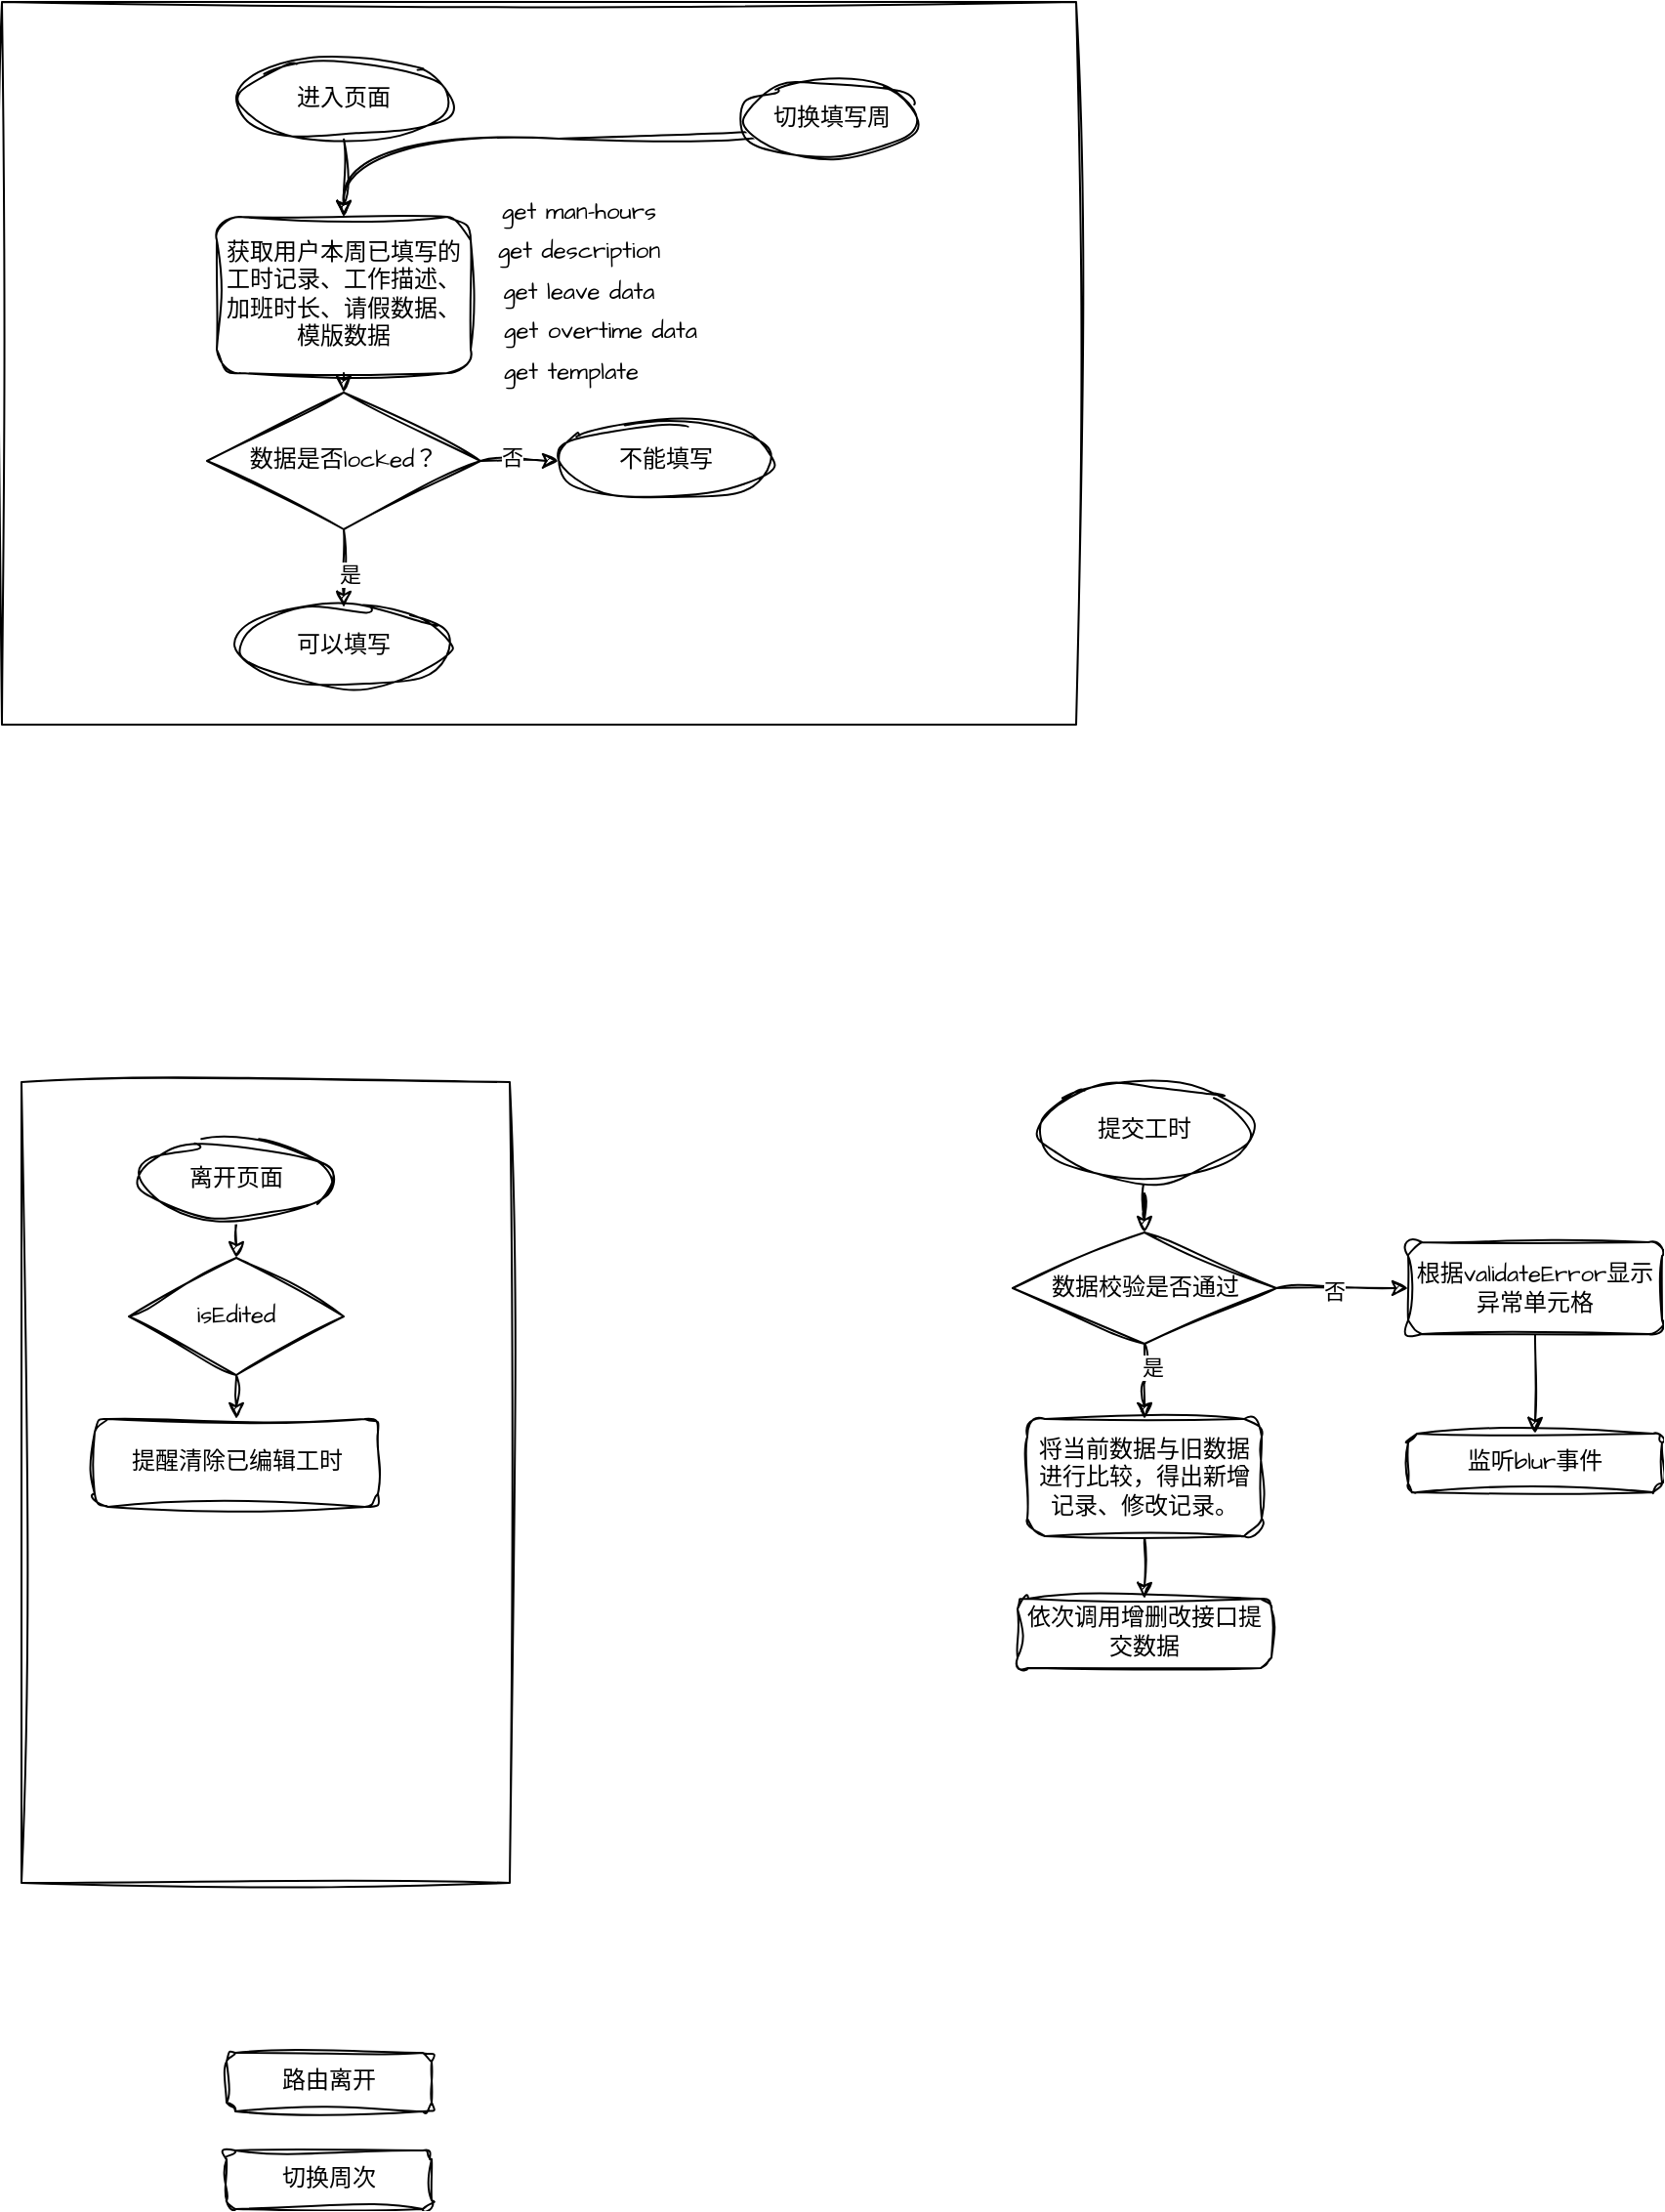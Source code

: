 <mxfile version="24.2.0" type="github">
  <diagram name="第 1 页" id="miGAgHpor00Gb3VYKy4M">
    <mxGraphModel dx="2261" dy="738" grid="1" gridSize="10" guides="1" tooltips="1" connect="1" arrows="1" fold="1" page="1" pageScale="1" pageWidth="827" pageHeight="1169" math="0" shadow="0">
      <root>
        <mxCell id="0" />
        <mxCell id="1" parent="0" />
        <mxCell id="1MVvSU5XBwLfO8CINbHJ-28" value="" style="rounded=0;whiteSpace=wrap;html=1;sketch=1;hachureGap=4;jiggle=2;curveFitting=1;fontFamily=Architects Daughter;fontSource=https%3A%2F%2Ffonts.googleapis.com%2Fcss%3Ffamily%3DArchitects%2BDaughter;" parent="1" vertex="1">
          <mxGeometry x="-800" y="20" width="550" height="370" as="geometry" />
        </mxCell>
        <mxCell id="1MVvSU5XBwLfO8CINbHJ-19" style="edgeStyle=orthogonalEdgeStyle;sketch=1;hachureGap=4;jiggle=2;curveFitting=1;orthogonalLoop=1;jettySize=auto;html=1;exitX=0.5;exitY=1;exitDx=0;exitDy=0;entryX=0.5;entryY=0;entryDx=0;entryDy=0;fontFamily=Architects Daughter;fontSource=https%3A%2F%2Ffonts.googleapis.com%2Fcss%3Ffamily%3DArchitects%2BDaughter;" parent="1" source="1MVvSU5XBwLfO8CINbHJ-8" target="1MVvSU5XBwLfO8CINbHJ-16" edge="1">
          <mxGeometry relative="1" as="geometry" />
        </mxCell>
        <mxCell id="1MVvSU5XBwLfO8CINbHJ-8" value="获取用户本周已填写的工时记录、工作描述、加班时长、请假数据、模版数据" style="rounded=1;whiteSpace=wrap;html=1;sketch=1;hachureGap=4;jiggle=2;curveFitting=1;fontFamily=Architects Daughter;fontSource=https%3A%2F%2Ffonts.googleapis.com%2Fcss%3Ffamily%3DArchitects%2BDaughter;" parent="1" vertex="1">
          <mxGeometry x="-690" y="130" width="130" height="80" as="geometry" />
        </mxCell>
        <mxCell id="1MVvSU5XBwLfO8CINbHJ-14" style="edgeStyle=orthogonalEdgeStyle;sketch=1;hachureGap=4;jiggle=2;curveFitting=1;orthogonalLoop=1;jettySize=auto;html=1;exitX=0.5;exitY=1;exitDx=0;exitDy=0;fontFamily=Architects Daughter;fontSource=https%3A%2F%2Ffonts.googleapis.com%2Fcss%3Ffamily%3DArchitects%2BDaughter;" parent="1" source="1MVvSU5XBwLfO8CINbHJ-13" target="1MVvSU5XBwLfO8CINbHJ-8" edge="1">
          <mxGeometry relative="1" as="geometry">
            <mxPoint x="-625" y="110" as="targetPoint" />
          </mxGeometry>
        </mxCell>
        <mxCell id="1MVvSU5XBwLfO8CINbHJ-13" value="进入页面" style="ellipse;whiteSpace=wrap;html=1;sketch=1;hachureGap=4;jiggle=2;curveFitting=1;fontFamily=Architects Daughter;fontSource=https%3A%2F%2Ffonts.googleapis.com%2Fcss%3Ffamily%3DArchitects%2BDaughter;" parent="1" vertex="1">
          <mxGeometry x="-680" y="50" width="110" height="40" as="geometry" />
        </mxCell>
        <mxCell id="1MVvSU5XBwLfO8CINbHJ-21" style="edgeStyle=orthogonalEdgeStyle;sketch=1;hachureGap=4;jiggle=2;curveFitting=1;orthogonalLoop=1;jettySize=auto;html=1;exitX=0.5;exitY=1;exitDx=0;exitDy=0;fontFamily=Architects Daughter;fontSource=https%3A%2F%2Ffonts.googleapis.com%2Fcss%3Ffamily%3DArchitects%2BDaughter;" parent="1" source="1MVvSU5XBwLfO8CINbHJ-16" target="1MVvSU5XBwLfO8CINbHJ-20" edge="1">
          <mxGeometry relative="1" as="geometry" />
        </mxCell>
        <mxCell id="1MVvSU5XBwLfO8CINbHJ-24" value="是" style="edgeLabel;html=1;align=center;verticalAlign=middle;resizable=0;points=[];sketch=1;hachureGap=4;jiggle=2;curveFitting=1;fontFamily=Architects Daughter;fontSource=https%3A%2F%2Ffonts.googleapis.com%2Fcss%3Ffamily%3DArchitects%2BDaughter;" parent="1MVvSU5XBwLfO8CINbHJ-21" vertex="1" connectable="0">
          <mxGeometry x="0.125" y="3" relative="1" as="geometry">
            <mxPoint as="offset" />
          </mxGeometry>
        </mxCell>
        <mxCell id="1MVvSU5XBwLfO8CINbHJ-23" style="edgeStyle=orthogonalEdgeStyle;sketch=1;hachureGap=4;jiggle=2;curveFitting=1;orthogonalLoop=1;jettySize=auto;html=1;exitX=1;exitY=0.5;exitDx=0;exitDy=0;entryX=0;entryY=0.5;entryDx=0;entryDy=0;fontFamily=Architects Daughter;fontSource=https%3A%2F%2Ffonts.googleapis.com%2Fcss%3Ffamily%3DArchitects%2BDaughter;" parent="1" source="1MVvSU5XBwLfO8CINbHJ-16" target="1MVvSU5XBwLfO8CINbHJ-22" edge="1">
          <mxGeometry relative="1" as="geometry" />
        </mxCell>
        <mxCell id="1MVvSU5XBwLfO8CINbHJ-25" value="否" style="edgeLabel;html=1;align=center;verticalAlign=middle;resizable=0;points=[];sketch=1;hachureGap=4;jiggle=2;curveFitting=1;fontFamily=Architects Daughter;fontSource=https%3A%2F%2Ffonts.googleapis.com%2Fcss%3Ffamily%3DArchitects%2BDaughter;" parent="1MVvSU5XBwLfO8CINbHJ-23" vertex="1" connectable="0">
          <mxGeometry x="-0.208" y="2" relative="1" as="geometry">
            <mxPoint as="offset" />
          </mxGeometry>
        </mxCell>
        <mxCell id="1MVvSU5XBwLfO8CINbHJ-16" value="数据是否locked？" style="rhombus;whiteSpace=wrap;html=1;sketch=1;hachureGap=4;jiggle=2;curveFitting=1;fontFamily=Architects Daughter;fontSource=https%3A%2F%2Ffonts.googleapis.com%2Fcss%3Ffamily%3DArchitects%2BDaughter;" parent="1" vertex="1">
          <mxGeometry x="-695" y="220" width="140" height="70" as="geometry" />
        </mxCell>
        <mxCell id="1MVvSU5XBwLfO8CINbHJ-17" value="get man-hours" style="text;html=1;align=center;verticalAlign=middle;resizable=0;points=[];autosize=1;strokeColor=none;fillColor=none;fontFamily=Architects Daughter;fontSource=https%3A%2F%2Ffonts.googleapis.com%2Fcss%3Ffamily%3DArchitects%2BDaughter;" parent="1" vertex="1">
          <mxGeometry x="-555" y="113" width="100" height="30" as="geometry" />
        </mxCell>
        <mxCell id="1MVvSU5XBwLfO8CINbHJ-18" value="get description" style="text;html=1;align=center;verticalAlign=middle;resizable=0;points=[];autosize=1;strokeColor=none;fillColor=none;fontFamily=Architects Daughter;fontSource=https%3A%2F%2Ffonts.googleapis.com%2Fcss%3Ffamily%3DArchitects%2BDaughter;" parent="1" vertex="1">
          <mxGeometry x="-560" y="133" width="110" height="30" as="geometry" />
        </mxCell>
        <mxCell id="1MVvSU5XBwLfO8CINbHJ-20" value="可以填写" style="ellipse;whiteSpace=wrap;html=1;sketch=1;hachureGap=4;jiggle=2;curveFitting=1;fontFamily=Architects Daughter;fontSource=https%3A%2F%2Ffonts.googleapis.com%2Fcss%3Ffamily%3DArchitects%2BDaughter;" parent="1" vertex="1">
          <mxGeometry x="-680" y="330" width="110" height="40" as="geometry" />
        </mxCell>
        <mxCell id="1MVvSU5XBwLfO8CINbHJ-22" value="不能填写" style="ellipse;whiteSpace=wrap;html=1;sketch=1;hachureGap=4;jiggle=2;curveFitting=1;fontFamily=Architects Daughter;fontSource=https%3A%2F%2Ffonts.googleapis.com%2Fcss%3Ffamily%3DArchitects%2BDaughter;" parent="1" vertex="1">
          <mxGeometry x="-515" y="235" width="110" height="40" as="geometry" />
        </mxCell>
        <mxCell id="1MVvSU5XBwLfO8CINbHJ-33" style="edgeStyle=orthogonalEdgeStyle;sketch=1;hachureGap=4;jiggle=2;curveFitting=1;orthogonalLoop=1;jettySize=auto;html=1;entryX=0.5;entryY=0;entryDx=0;entryDy=0;fontFamily=Architects Daughter;fontSource=https%3A%2F%2Ffonts.googleapis.com%2Fcss%3Ffamily%3DArchitects%2BDaughter;curved=1;exitX=0;exitY=0.5;exitDx=0;exitDy=0;" parent="1" source="1MVvSU5XBwLfO8CINbHJ-30" target="1MVvSU5XBwLfO8CINbHJ-8" edge="1">
          <mxGeometry relative="1" as="geometry">
            <Array as="points">
              <mxPoint x="-405" y="90" />
              <mxPoint x="-625" y="90" />
            </Array>
          </mxGeometry>
        </mxCell>
        <mxCell id="1MVvSU5XBwLfO8CINbHJ-30" value="切换填写周" style="ellipse;whiteSpace=wrap;html=1;sketch=1;hachureGap=4;jiggle=2;curveFitting=1;fontFamily=Architects Daughter;fontSource=https%3A%2F%2Ffonts.googleapis.com%2Fcss%3Ffamily%3DArchitects%2BDaughter;" parent="1" vertex="1">
          <mxGeometry x="-420" y="60" width="90" height="40" as="geometry" />
        </mxCell>
        <mxCell id="1MVvSU5XBwLfO8CINbHJ-31" value="get leave data" style="text;html=1;align=center;verticalAlign=middle;resizable=0;points=[];autosize=1;strokeColor=none;fillColor=none;fontFamily=Architects Daughter;fontSource=https%3A%2F%2Ffonts.googleapis.com%2Fcss%3Ffamily%3DArchitects%2BDaughter;" parent="1" vertex="1">
          <mxGeometry x="-555" y="154" width="100" height="30" as="geometry" />
        </mxCell>
        <mxCell id="1MVvSU5XBwLfO8CINbHJ-32" value="get overtime data" style="text;html=1;align=center;verticalAlign=middle;resizable=0;points=[];autosize=1;strokeColor=none;fillColor=none;fontFamily=Architects Daughter;fontSource=https%3A%2F%2Ffonts.googleapis.com%2Fcss%3Ffamily%3DArchitects%2BDaughter;" parent="1" vertex="1">
          <mxGeometry x="-554" y="174" width="120" height="30" as="geometry" />
        </mxCell>
        <mxCell id="1MVvSU5XBwLfO8CINbHJ-35" value="get template" style="text;html=1;align=center;verticalAlign=middle;resizable=0;points=[];autosize=1;strokeColor=none;fillColor=none;fontFamily=Architects Daughter;fontSource=https%3A%2F%2Ffonts.googleapis.com%2Fcss%3Ffamily%3DArchitects%2BDaughter;" parent="1" vertex="1">
          <mxGeometry x="-554" y="195" width="90" height="30" as="geometry" />
        </mxCell>
        <mxCell id="GpGlO9u2cVytjfxgjhx0-1" value="" style="rounded=0;whiteSpace=wrap;html=1;sketch=1;hachureGap=4;jiggle=2;curveFitting=1;fontFamily=Architects Daughter;fontSource=https%3A%2F%2Ffonts.googleapis.com%2Fcss%3Ffamily%3DArchitects%2BDaughter;" parent="1" vertex="1">
          <mxGeometry x="-790" y="573" width="250" height="410" as="geometry" />
        </mxCell>
        <mxCell id="GpGlO9u2cVytjfxgjhx0-7" style="edgeStyle=orthogonalEdgeStyle;rounded=0;sketch=1;hachureGap=4;jiggle=2;curveFitting=1;orthogonalLoop=1;jettySize=auto;html=1;exitX=0.5;exitY=1;exitDx=0;exitDy=0;entryX=0.5;entryY=0;entryDx=0;entryDy=0;fontFamily=Architects Daughter;fontSource=https%3A%2F%2Ffonts.googleapis.com%2Fcss%3Ffamily%3DArchitects%2BDaughter;" parent="1" source="GpGlO9u2cVytjfxgjhx0-3" target="GpGlO9u2cVytjfxgjhx0-4" edge="1">
          <mxGeometry relative="1" as="geometry" />
        </mxCell>
        <mxCell id="GpGlO9u2cVytjfxgjhx0-3" value="离开页面" style="ellipse;whiteSpace=wrap;html=1;sketch=1;hachureGap=4;jiggle=2;curveFitting=1;fontFamily=Architects Daughter;fontSource=https%3A%2F%2Ffonts.googleapis.com%2Fcss%3Ffamily%3DArchitects%2BDaughter;" parent="1" vertex="1">
          <mxGeometry x="-730" y="603" width="100" height="40" as="geometry" />
        </mxCell>
        <mxCell id="GpGlO9u2cVytjfxgjhx0-6" style="edgeStyle=orthogonalEdgeStyle;rounded=0;sketch=1;hachureGap=4;jiggle=2;curveFitting=1;orthogonalLoop=1;jettySize=auto;html=1;exitX=0.5;exitY=1;exitDx=0;exitDy=0;entryX=0.5;entryY=0;entryDx=0;entryDy=0;fontFamily=Architects Daughter;fontSource=https%3A%2F%2Ffonts.googleapis.com%2Fcss%3Ffamily%3DArchitects%2BDaughter;" parent="1" source="GpGlO9u2cVytjfxgjhx0-4" target="GpGlO9u2cVytjfxgjhx0-5" edge="1">
          <mxGeometry relative="1" as="geometry" />
        </mxCell>
        <mxCell id="GpGlO9u2cVytjfxgjhx0-4" value="isEdited" style="rhombus;whiteSpace=wrap;html=1;sketch=1;hachureGap=4;jiggle=2;curveFitting=1;fontFamily=Architects Daughter;fontSource=https%3A%2F%2Ffonts.googleapis.com%2Fcss%3Ffamily%3DArchitects%2BDaughter;" parent="1" vertex="1">
          <mxGeometry x="-735" y="663" width="110" height="60" as="geometry" />
        </mxCell>
        <mxCell id="GpGlO9u2cVytjfxgjhx0-5" value="提醒清除已编辑工时" style="rounded=1;whiteSpace=wrap;html=1;sketch=1;hachureGap=4;jiggle=2;curveFitting=1;fontFamily=Architects Daughter;fontSource=https%3A%2F%2Ffonts.googleapis.com%2Fcss%3Ffamily%3DArchitects%2BDaughter;" parent="1" vertex="1">
          <mxGeometry x="-752.5" y="745.5" width="145" height="45" as="geometry" />
        </mxCell>
        <mxCell id="GpGlO9u2cVytjfxgjhx0-16" value="" style="edgeStyle=orthogonalEdgeStyle;rounded=0;sketch=1;hachureGap=4;jiggle=2;curveFitting=1;orthogonalLoop=1;jettySize=auto;html=1;fontFamily=Architects Daughter;fontSource=https%3A%2F%2Ffonts.googleapis.com%2Fcss%3Ffamily%3DArchitects%2BDaughter;" parent="1" source="GpGlO9u2cVytjfxgjhx0-9" target="GpGlO9u2cVytjfxgjhx0-14" edge="1">
          <mxGeometry relative="1" as="geometry" />
        </mxCell>
        <mxCell id="GpGlO9u2cVytjfxgjhx0-9" value="提交工时" style="ellipse;whiteSpace=wrap;html=1;sketch=1;hachureGap=4;jiggle=2;curveFitting=1;fontFamily=Architects Daughter;fontSource=https%3A%2F%2Ffonts.googleapis.com%2Fcss%3Ffamily%3DArchitects%2BDaughter;" parent="1" vertex="1">
          <mxGeometry x="-270" y="573" width="110" height="50" as="geometry" />
        </mxCell>
        <mxCell id="GpGlO9u2cVytjfxgjhx0-12" style="edgeStyle=orthogonalEdgeStyle;rounded=0;sketch=1;hachureGap=4;jiggle=2;curveFitting=1;orthogonalLoop=1;jettySize=auto;html=1;exitX=0.5;exitY=1;exitDx=0;exitDy=0;entryX=0.5;entryY=0;entryDx=0;entryDy=0;fontFamily=Architects Daughter;fontSource=https%3A%2F%2Ffonts.googleapis.com%2Fcss%3Ffamily%3DArchitects%2BDaughter;" parent="1" source="GpGlO9u2cVytjfxgjhx0-10" target="GpGlO9u2cVytjfxgjhx0-11" edge="1">
          <mxGeometry relative="1" as="geometry" />
        </mxCell>
        <mxCell id="GpGlO9u2cVytjfxgjhx0-10" value="将当前数据与旧数据进行比较，得出新增记录、修改记录。" style="rounded=1;whiteSpace=wrap;html=1;sketch=1;hachureGap=4;jiggle=2;curveFitting=1;fontFamily=Architects Daughter;fontSource=https%3A%2F%2Ffonts.googleapis.com%2Fcss%3Ffamily%3DArchitects%2BDaughter;" parent="1" vertex="1">
          <mxGeometry x="-275" y="745.5" width="120" height="60" as="geometry" />
        </mxCell>
        <mxCell id="GpGlO9u2cVytjfxgjhx0-11" value="依次调用增删改接口提交数据" style="rounded=1;whiteSpace=wrap;html=1;sketch=1;hachureGap=4;jiggle=2;curveFitting=1;fontFamily=Architects Daughter;fontSource=https%3A%2F%2Ffonts.googleapis.com%2Fcss%3Ffamily%3DArchitects%2BDaughter;" parent="1" vertex="1">
          <mxGeometry x="-280" y="837.5" width="130" height="35.5" as="geometry" />
        </mxCell>
        <mxCell id="GpGlO9u2cVytjfxgjhx0-15" style="edgeStyle=orthogonalEdgeStyle;rounded=0;sketch=1;hachureGap=4;jiggle=2;curveFitting=1;orthogonalLoop=1;jettySize=auto;html=1;fontFamily=Architects Daughter;fontSource=https%3A%2F%2Ffonts.googleapis.com%2Fcss%3Ffamily%3DArchitects%2BDaughter;" parent="1" source="GpGlO9u2cVytjfxgjhx0-14" target="GpGlO9u2cVytjfxgjhx0-10" edge="1">
          <mxGeometry relative="1" as="geometry" />
        </mxCell>
        <mxCell id="GpGlO9u2cVytjfxgjhx0-18" value="是" style="edgeLabel;html=1;align=center;verticalAlign=middle;resizable=0;points=[];sketch=1;hachureGap=4;jiggle=2;curveFitting=1;fontFamily=Architects Daughter;fontSource=https%3A%2F%2Ffonts.googleapis.com%2Fcss%3Ffamily%3DArchitects%2BDaughter;" parent="GpGlO9u2cVytjfxgjhx0-15" vertex="1" connectable="0">
          <mxGeometry x="-0.414" y="4" relative="1" as="geometry">
            <mxPoint as="offset" />
          </mxGeometry>
        </mxCell>
        <mxCell id="GpGlO9u2cVytjfxgjhx0-19" style="edgeStyle=orthogonalEdgeStyle;rounded=0;sketch=1;hachureGap=4;jiggle=2;curveFitting=1;orthogonalLoop=1;jettySize=auto;html=1;exitX=1;exitY=0.5;exitDx=0;exitDy=0;entryX=0;entryY=0.5;entryDx=0;entryDy=0;fontFamily=Architects Daughter;fontSource=https%3A%2F%2Ffonts.googleapis.com%2Fcss%3Ffamily%3DArchitects%2BDaughter;" parent="1" source="GpGlO9u2cVytjfxgjhx0-14" target="GpGlO9u2cVytjfxgjhx0-17" edge="1">
          <mxGeometry relative="1" as="geometry" />
        </mxCell>
        <mxCell id="GpGlO9u2cVytjfxgjhx0-21" value="否" style="edgeLabel;html=1;align=center;verticalAlign=middle;resizable=0;points=[];sketch=1;hachureGap=4;jiggle=2;curveFitting=1;fontFamily=Architects Daughter;fontSource=https%3A%2F%2Ffonts.googleapis.com%2Fcss%3Ffamily%3DArchitects%2BDaughter;" parent="GpGlO9u2cVytjfxgjhx0-19" vertex="1" connectable="0">
          <mxGeometry x="-0.128" y="-1" relative="1" as="geometry">
            <mxPoint as="offset" />
          </mxGeometry>
        </mxCell>
        <mxCell id="GpGlO9u2cVytjfxgjhx0-14" value="数据校验是否通过" style="rhombus;whiteSpace=wrap;html=1;sketch=1;hachureGap=4;jiggle=2;curveFitting=1;fontFamily=Architects Daughter;fontSource=https%3A%2F%2Ffonts.googleapis.com%2Fcss%3Ffamily%3DArchitects%2BDaughter;" parent="1" vertex="1">
          <mxGeometry x="-282.5" y="650" width="135" height="57" as="geometry" />
        </mxCell>
        <mxCell id="GpGlO9u2cVytjfxgjhx0-22" value="" style="edgeStyle=orthogonalEdgeStyle;rounded=0;sketch=1;hachureGap=4;jiggle=2;curveFitting=1;orthogonalLoop=1;jettySize=auto;html=1;fontFamily=Architects Daughter;fontSource=https%3A%2F%2Ffonts.googleapis.com%2Fcss%3Ffamily%3DArchitects%2BDaughter;" parent="1" source="GpGlO9u2cVytjfxgjhx0-17" target="GpGlO9u2cVytjfxgjhx0-20" edge="1">
          <mxGeometry relative="1" as="geometry" />
        </mxCell>
        <mxCell id="GpGlO9u2cVytjfxgjhx0-17" value="根据validateError显示异常单元格" style="rounded=1;whiteSpace=wrap;html=1;sketch=1;hachureGap=4;jiggle=2;curveFitting=1;fontFamily=Architects Daughter;fontSource=https%3A%2F%2Ffonts.googleapis.com%2Fcss%3Ffamily%3DArchitects%2BDaughter;" parent="1" vertex="1">
          <mxGeometry x="-80" y="655" width="130" height="47" as="geometry" />
        </mxCell>
        <mxCell id="GpGlO9u2cVytjfxgjhx0-20" value="监听blur事件" style="rounded=1;whiteSpace=wrap;html=1;sketch=1;hachureGap=4;jiggle=2;curveFitting=1;fontFamily=Architects Daughter;fontSource=https%3A%2F%2Ffonts.googleapis.com%2Fcss%3Ffamily%3DArchitects%2BDaughter;" parent="1" vertex="1">
          <mxGeometry x="-80" y="753" width="130" height="30" as="geometry" />
        </mxCell>
        <mxCell id="vPLNQ9OBBBjEs4e32SBZ-1" value="路由离开" style="rounded=1;whiteSpace=wrap;html=1;sketch=1;hachureGap=4;jiggle=2;curveFitting=1;fontFamily=Architects Daughter;fontSource=https%3A%2F%2Ffonts.googleapis.com%2Fcss%3Ffamily%3DArchitects%2BDaughter;" vertex="1" parent="1">
          <mxGeometry x="-685" y="1070" width="105" height="30" as="geometry" />
        </mxCell>
        <mxCell id="vPLNQ9OBBBjEs4e32SBZ-2" value="切换周次" style="rounded=1;whiteSpace=wrap;html=1;sketch=1;hachureGap=4;jiggle=2;curveFitting=1;fontFamily=Architects Daughter;fontSource=https%3A%2F%2Ffonts.googleapis.com%2Fcss%3Ffamily%3DArchitects%2BDaughter;" vertex="1" parent="1">
          <mxGeometry x="-685" y="1120" width="105" height="30" as="geometry" />
        </mxCell>
      </root>
    </mxGraphModel>
  </diagram>
</mxfile>
